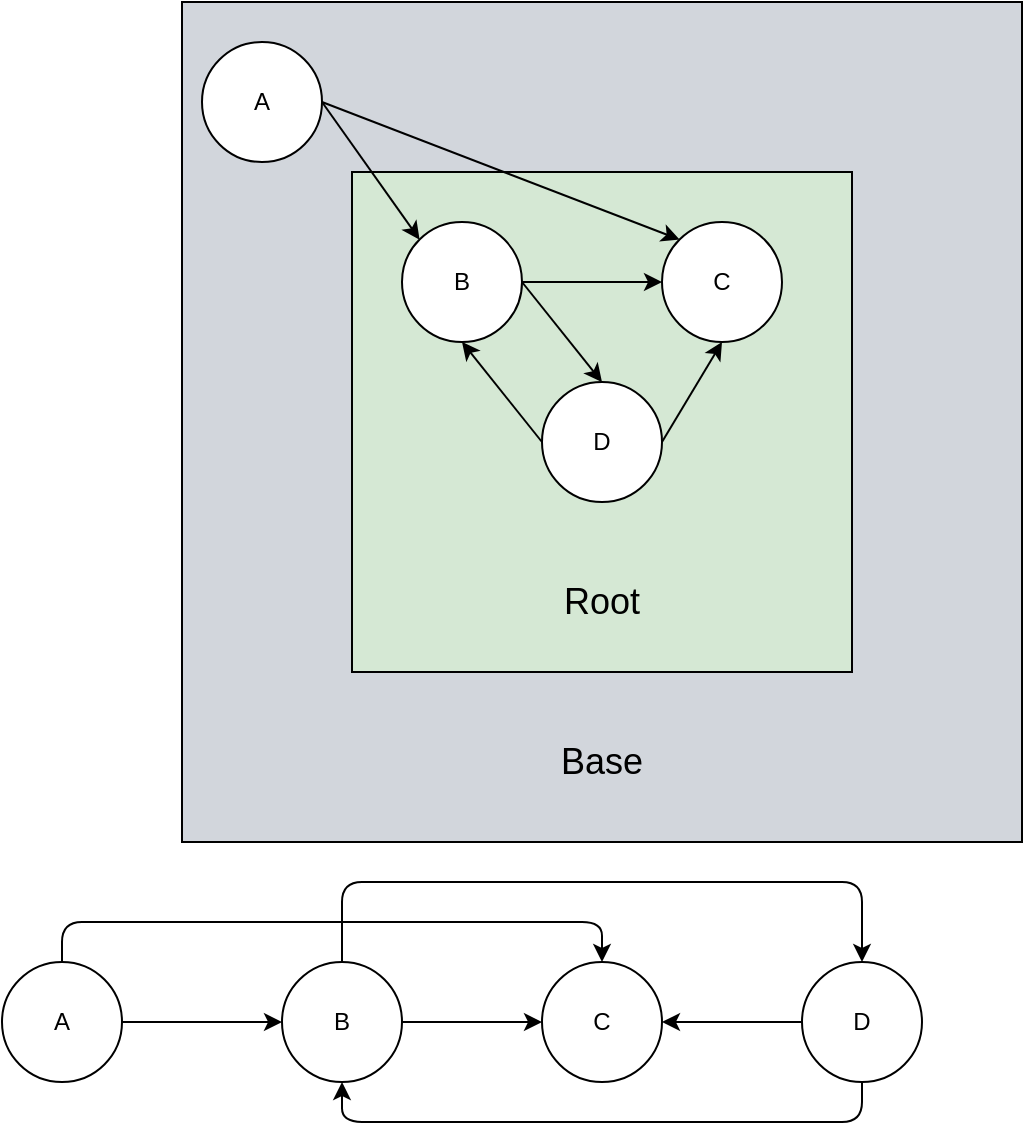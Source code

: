 <mxfile version="13.10.1" type="device"><diagram id="7C4i7MqXCsX2WgM1aFLc" name="Page-1"><mxGraphModel dx="700" dy="752" grid="1" gridSize="10" guides="1" tooltips="1" connect="1" arrows="1" fold="1" page="1" pageScale="1" pageWidth="850" pageHeight="1100" math="0" shadow="0"><root><mxCell id="0"/><mxCell id="1" parent="0"/><mxCell id="e-PkDVtSRt5oUA9UxOFf-17" value="A" style="ellipse;whiteSpace=wrap;html=1;aspect=fixed;" vertex="1" parent="1"><mxGeometry x="90" y="780" width="60" height="60" as="geometry"/></mxCell><mxCell id="e-PkDVtSRt5oUA9UxOFf-18" value="B" style="ellipse;whiteSpace=wrap;html=1;aspect=fixed;" vertex="1" parent="1"><mxGeometry x="230" y="780" width="60" height="60" as="geometry"/></mxCell><mxCell id="e-PkDVtSRt5oUA9UxOFf-19" value="C" style="ellipse;whiteSpace=wrap;html=1;aspect=fixed;" vertex="1" parent="1"><mxGeometry x="360" y="780" width="60" height="60" as="geometry"/></mxCell><mxCell id="e-PkDVtSRt5oUA9UxOFf-20" value="D" style="ellipse;whiteSpace=wrap;html=1;aspect=fixed;" vertex="1" parent="1"><mxGeometry x="490" y="780" width="60" height="60" as="geometry"/></mxCell><mxCell id="e-PkDVtSRt5oUA9UxOFf-21" value="" style="endArrow=classic;html=1;exitX=1;exitY=0.5;exitDx=0;exitDy=0;entryX=0;entryY=0.5;entryDx=0;entryDy=0;" edge="1" parent="1" source="e-PkDVtSRt5oUA9UxOFf-17" target="e-PkDVtSRt5oUA9UxOFf-18"><mxGeometry width="50" height="50" relative="1" as="geometry"><mxPoint x="680" y="920" as="sourcePoint"/><mxPoint x="730" y="870" as="targetPoint"/></mxGeometry></mxCell><mxCell id="e-PkDVtSRt5oUA9UxOFf-22" value="" style="endArrow=classic;html=1;exitX=0.5;exitY=0;exitDx=0;exitDy=0;entryX=0.5;entryY=0;entryDx=0;entryDy=0;" edge="1" parent="1" source="e-PkDVtSRt5oUA9UxOFf-17" target="e-PkDVtSRt5oUA9UxOFf-19"><mxGeometry width="50" height="50" relative="1" as="geometry"><mxPoint x="680" y="920" as="sourcePoint"/><mxPoint x="730" y="870" as="targetPoint"/><Array as="points"><mxPoint x="120" y="760"/><mxPoint x="390" y="760"/></Array></mxGeometry></mxCell><mxCell id="e-PkDVtSRt5oUA9UxOFf-23" value="" style="endArrow=classic;html=1;exitX=1;exitY=0.5;exitDx=0;exitDy=0;entryX=0;entryY=0.5;entryDx=0;entryDy=0;" edge="1" parent="1" source="e-PkDVtSRt5oUA9UxOFf-18" target="e-PkDVtSRt5oUA9UxOFf-19"><mxGeometry width="50" height="50" relative="1" as="geometry"><mxPoint x="680" y="920" as="sourcePoint"/><mxPoint x="730" y="870" as="targetPoint"/></mxGeometry></mxCell><mxCell id="e-PkDVtSRt5oUA9UxOFf-24" value="" style="endArrow=classic;html=1;exitX=0.5;exitY=0;exitDx=0;exitDy=0;entryX=0.5;entryY=0;entryDx=0;entryDy=0;" edge="1" parent="1" source="e-PkDVtSRt5oUA9UxOFf-18" target="e-PkDVtSRt5oUA9UxOFf-20"><mxGeometry width="50" height="50" relative="1" as="geometry"><mxPoint x="680" y="920" as="sourcePoint"/><mxPoint x="730" y="870" as="targetPoint"/><Array as="points"><mxPoint x="260" y="740"/><mxPoint x="520" y="740"/></Array></mxGeometry></mxCell><mxCell id="e-PkDVtSRt5oUA9UxOFf-26" value="" style="endArrow=classic;html=1;exitX=0;exitY=0.5;exitDx=0;exitDy=0;entryX=1;entryY=0.5;entryDx=0;entryDy=0;" edge="1" parent="1" source="e-PkDVtSRt5oUA9UxOFf-20" target="e-PkDVtSRt5oUA9UxOFf-19"><mxGeometry width="50" height="50" relative="1" as="geometry"><mxPoint x="680" y="920" as="sourcePoint"/><mxPoint x="730" y="870" as="targetPoint"/></mxGeometry></mxCell><mxCell id="e-PkDVtSRt5oUA9UxOFf-27" value="" style="endArrow=classic;html=1;exitX=0.5;exitY=1;exitDx=0;exitDy=0;entryX=0.5;entryY=1;entryDx=0;entryDy=0;" edge="1" parent="1" source="e-PkDVtSRt5oUA9UxOFf-20" target="e-PkDVtSRt5oUA9UxOFf-18"><mxGeometry width="50" height="50" relative="1" as="geometry"><mxPoint x="680" y="920" as="sourcePoint"/><mxPoint x="730" y="870" as="targetPoint"/><Array as="points"><mxPoint x="520" y="860"/><mxPoint x="260" y="860"/></Array></mxGeometry></mxCell><mxCell id="e-PkDVtSRt5oUA9UxOFf-29" value="" style="whiteSpace=wrap;html=1;aspect=fixed;fillColor=#D2D6DC;" vertex="1" parent="1"><mxGeometry x="180" y="300" width="420" height="420" as="geometry"/></mxCell><mxCell id="e-PkDVtSRt5oUA9UxOFf-30" value="A" style="ellipse;whiteSpace=wrap;html=1;aspect=fixed;" vertex="1" parent="1"><mxGeometry x="190" y="320" width="60" height="60" as="geometry"/></mxCell><mxCell id="e-PkDVtSRt5oUA9UxOFf-31" value="" style="whiteSpace=wrap;html=1;aspect=fixed;fillColor=#D5E8D4;" vertex="1" parent="1"><mxGeometry x="265" y="385" width="250" height="250" as="geometry"/></mxCell><mxCell id="e-PkDVtSRt5oUA9UxOFf-32" value="&lt;font style=&quot;font-size: 18px&quot;&gt;Base&lt;/font&gt;" style="text;html=1;strokeColor=none;fillColor=none;align=center;verticalAlign=middle;whiteSpace=wrap;rounded=0;" vertex="1" parent="1"><mxGeometry x="370" y="670" width="40" height="20" as="geometry"/></mxCell><mxCell id="e-PkDVtSRt5oUA9UxOFf-33" value="&lt;font style=&quot;font-size: 18px&quot;&gt;Root&lt;/font&gt;" style="text;html=1;strokeColor=none;fillColor=none;align=center;verticalAlign=middle;whiteSpace=wrap;rounded=0;" vertex="1" parent="1"><mxGeometry x="370" y="590" width="40" height="20" as="geometry"/></mxCell><mxCell id="e-PkDVtSRt5oUA9UxOFf-34" value="B" style="ellipse;whiteSpace=wrap;html=1;aspect=fixed;" vertex="1" parent="1"><mxGeometry x="290" y="410" width="60" height="60" as="geometry"/></mxCell><mxCell id="e-PkDVtSRt5oUA9UxOFf-35" value="C" style="ellipse;whiteSpace=wrap;html=1;aspect=fixed;" vertex="1" parent="1"><mxGeometry x="420" y="410" width="60" height="60" as="geometry"/></mxCell><mxCell id="e-PkDVtSRt5oUA9UxOFf-36" value="D" style="ellipse;whiteSpace=wrap;html=1;aspect=fixed;" vertex="1" parent="1"><mxGeometry x="360" y="490" width="60" height="60" as="geometry"/></mxCell><mxCell id="e-PkDVtSRt5oUA9UxOFf-37" value="" style="endArrow=classic;html=1;exitX=1;exitY=0.5;exitDx=0;exitDy=0;entryX=0;entryY=0;entryDx=0;entryDy=0;" edge="1" parent="1" source="e-PkDVtSRt5oUA9UxOFf-30" target="e-PkDVtSRt5oUA9UxOFf-34"><mxGeometry width="50" height="50" relative="1" as="geometry"><mxPoint x="340" y="600" as="sourcePoint"/><mxPoint x="390" y="550" as="targetPoint"/></mxGeometry></mxCell><mxCell id="e-PkDVtSRt5oUA9UxOFf-38" value="" style="endArrow=classic;html=1;exitX=1;exitY=0.5;exitDx=0;exitDy=0;entryX=0;entryY=0;entryDx=0;entryDy=0;" edge="1" parent="1" source="e-PkDVtSRt5oUA9UxOFf-30" target="e-PkDVtSRt5oUA9UxOFf-35"><mxGeometry width="50" height="50" relative="1" as="geometry"><mxPoint x="340" y="600" as="sourcePoint"/><mxPoint x="390" y="550" as="targetPoint"/></mxGeometry></mxCell><mxCell id="e-PkDVtSRt5oUA9UxOFf-39" value="" style="endArrow=classic;html=1;exitX=1;exitY=0.5;exitDx=0;exitDy=0;entryX=0;entryY=0.5;entryDx=0;entryDy=0;" edge="1" parent="1" source="e-PkDVtSRt5oUA9UxOFf-34" target="e-PkDVtSRt5oUA9UxOFf-35"><mxGeometry width="50" height="50" relative="1" as="geometry"><mxPoint x="340" y="600" as="sourcePoint"/><mxPoint x="390" y="550" as="targetPoint"/></mxGeometry></mxCell><mxCell id="e-PkDVtSRt5oUA9UxOFf-40" value="" style="endArrow=classic;html=1;exitX=1;exitY=0.5;exitDx=0;exitDy=0;entryX=0.5;entryY=0;entryDx=0;entryDy=0;" edge="1" parent="1" source="e-PkDVtSRt5oUA9UxOFf-34" target="e-PkDVtSRt5oUA9UxOFf-36"><mxGeometry width="50" height="50" relative="1" as="geometry"><mxPoint x="340" y="600" as="sourcePoint"/><mxPoint x="390" y="550" as="targetPoint"/></mxGeometry></mxCell><mxCell id="e-PkDVtSRt5oUA9UxOFf-41" value="" style="endArrow=classic;html=1;exitX=0;exitY=0.5;exitDx=0;exitDy=0;entryX=0.5;entryY=1;entryDx=0;entryDy=0;" edge="1" parent="1" source="e-PkDVtSRt5oUA9UxOFf-36" target="e-PkDVtSRt5oUA9UxOFf-34"><mxGeometry width="50" height="50" relative="1" as="geometry"><mxPoint x="340" y="600" as="sourcePoint"/><mxPoint x="390" y="550" as="targetPoint"/></mxGeometry></mxCell><mxCell id="e-PkDVtSRt5oUA9UxOFf-42" value="" style="endArrow=classic;html=1;entryX=0.5;entryY=1;entryDx=0;entryDy=0;exitX=1;exitY=0.5;exitDx=0;exitDy=0;" edge="1" parent="1" source="e-PkDVtSRt5oUA9UxOFf-36" target="e-PkDVtSRt5oUA9UxOFf-35"><mxGeometry width="50" height="50" relative="1" as="geometry"><mxPoint x="340" y="600" as="sourcePoint"/><mxPoint x="390" y="550" as="targetPoint"/></mxGeometry></mxCell></root></mxGraphModel></diagram></mxfile>